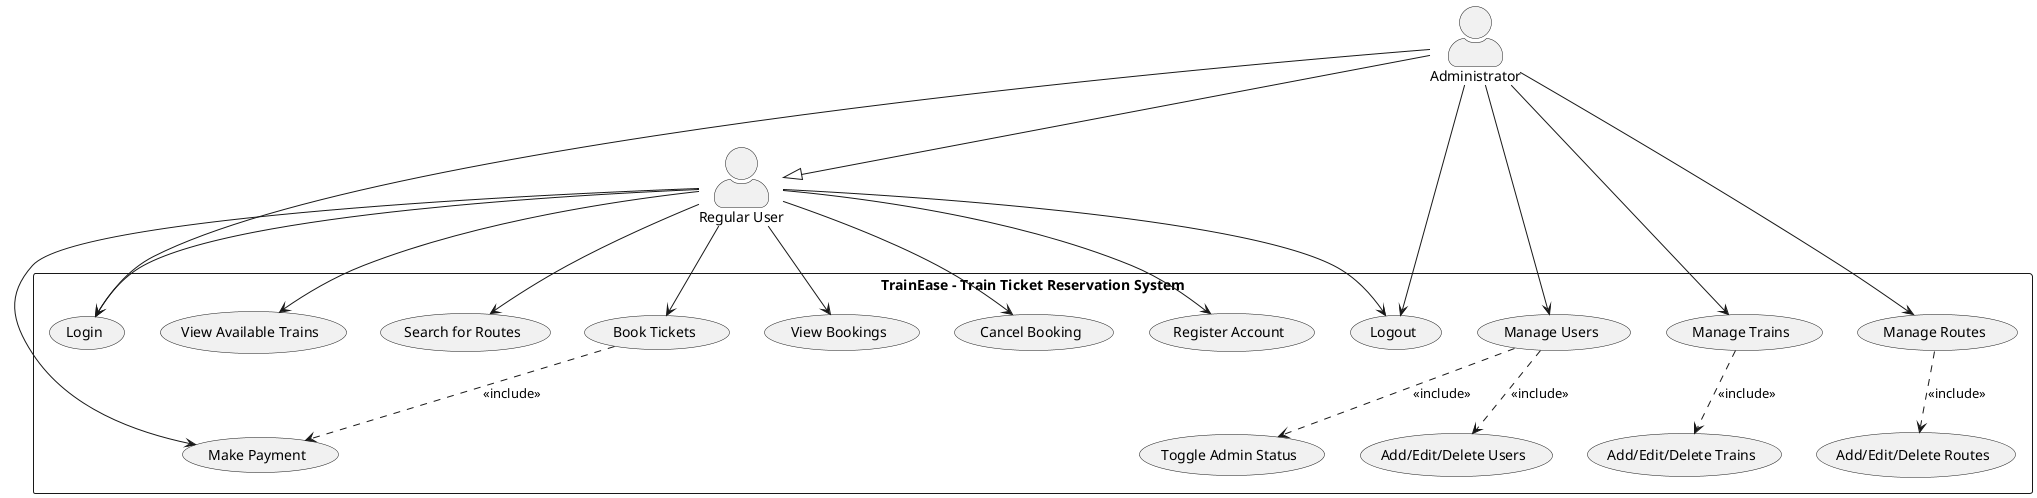 @startuml TrainEase Use Case Diagram

skinparam actorStyle awesome
skinparam packageStyle rectangle
skinparam usecaseStyle roundbox

' Actors
actor "Regular User" as RegularUser
actor "Administrator" as Admin

' System
rectangle "TrainEase - Train Ticket Reservation System" {
    ' Authentication Use Cases
    usecase "Register Account" as UC_Register
    usecase "Login" as UC_Login
    usecase "Logout" as UC_Logout
    
    ' Regular User Use Cases
    usecase "View Available Trains" as UC_ViewTrains
    usecase "Search for Routes" as UC_SearchRoutes
    usecase "Book Tickets" as UC_BookTickets
    usecase "View Bookings" as UC_ViewBookings
    usecase "Cancel Booking" as UC_CancelBooking
    usecase "Make Payment" as UC_MakePayment
    
    ' Admin Use Cases
    usecase "Manage Users" as UC_ManageUsers
    usecase "Add/Edit/Delete Users" as UC_CRUDUsers
    usecase "Toggle Admin Status" as UC_ToggleAdmin
    usecase "Manage Trains" as UC_ManageTrains
    usecase "Add/Edit/Delete Trains" as UC_CRUDTrains
    usecase "Manage Routes" as UC_ManageRoutes
    usecase "Add/Edit/Delete Routes" as UC_CRUDRoutes
}

' Relationships - Regular User
RegularUser --> UC_Register
RegularUser --> UC_Login
RegularUser --> UC_Logout
RegularUser --> UC_ViewTrains
RegularUser --> UC_SearchRoutes
RegularUser --> UC_BookTickets
RegularUser --> UC_ViewBookings
RegularUser --> UC_CancelBooking
RegularUser --> UC_MakePayment

' Relationships - Admin
Admin --> UC_Login
Admin --> UC_Logout
Admin --> UC_ManageUsers
Admin --> UC_ManageTrains
Admin --> UC_ManageRoutes

' Extensions and Inclusions
UC_ManageUsers ..> UC_CRUDUsers : <<include>>
UC_ManageUsers ..> UC_ToggleAdmin : <<include>>
UC_ManageTrains ..> UC_CRUDTrains : <<include>>
UC_ManageRoutes ..> UC_CRUDRoutes : <<include>>
UC_BookTickets ..> UC_MakePayment : <<include>>

' Inherit Admin from Regular User
Admin --|> RegularUser

@enduml